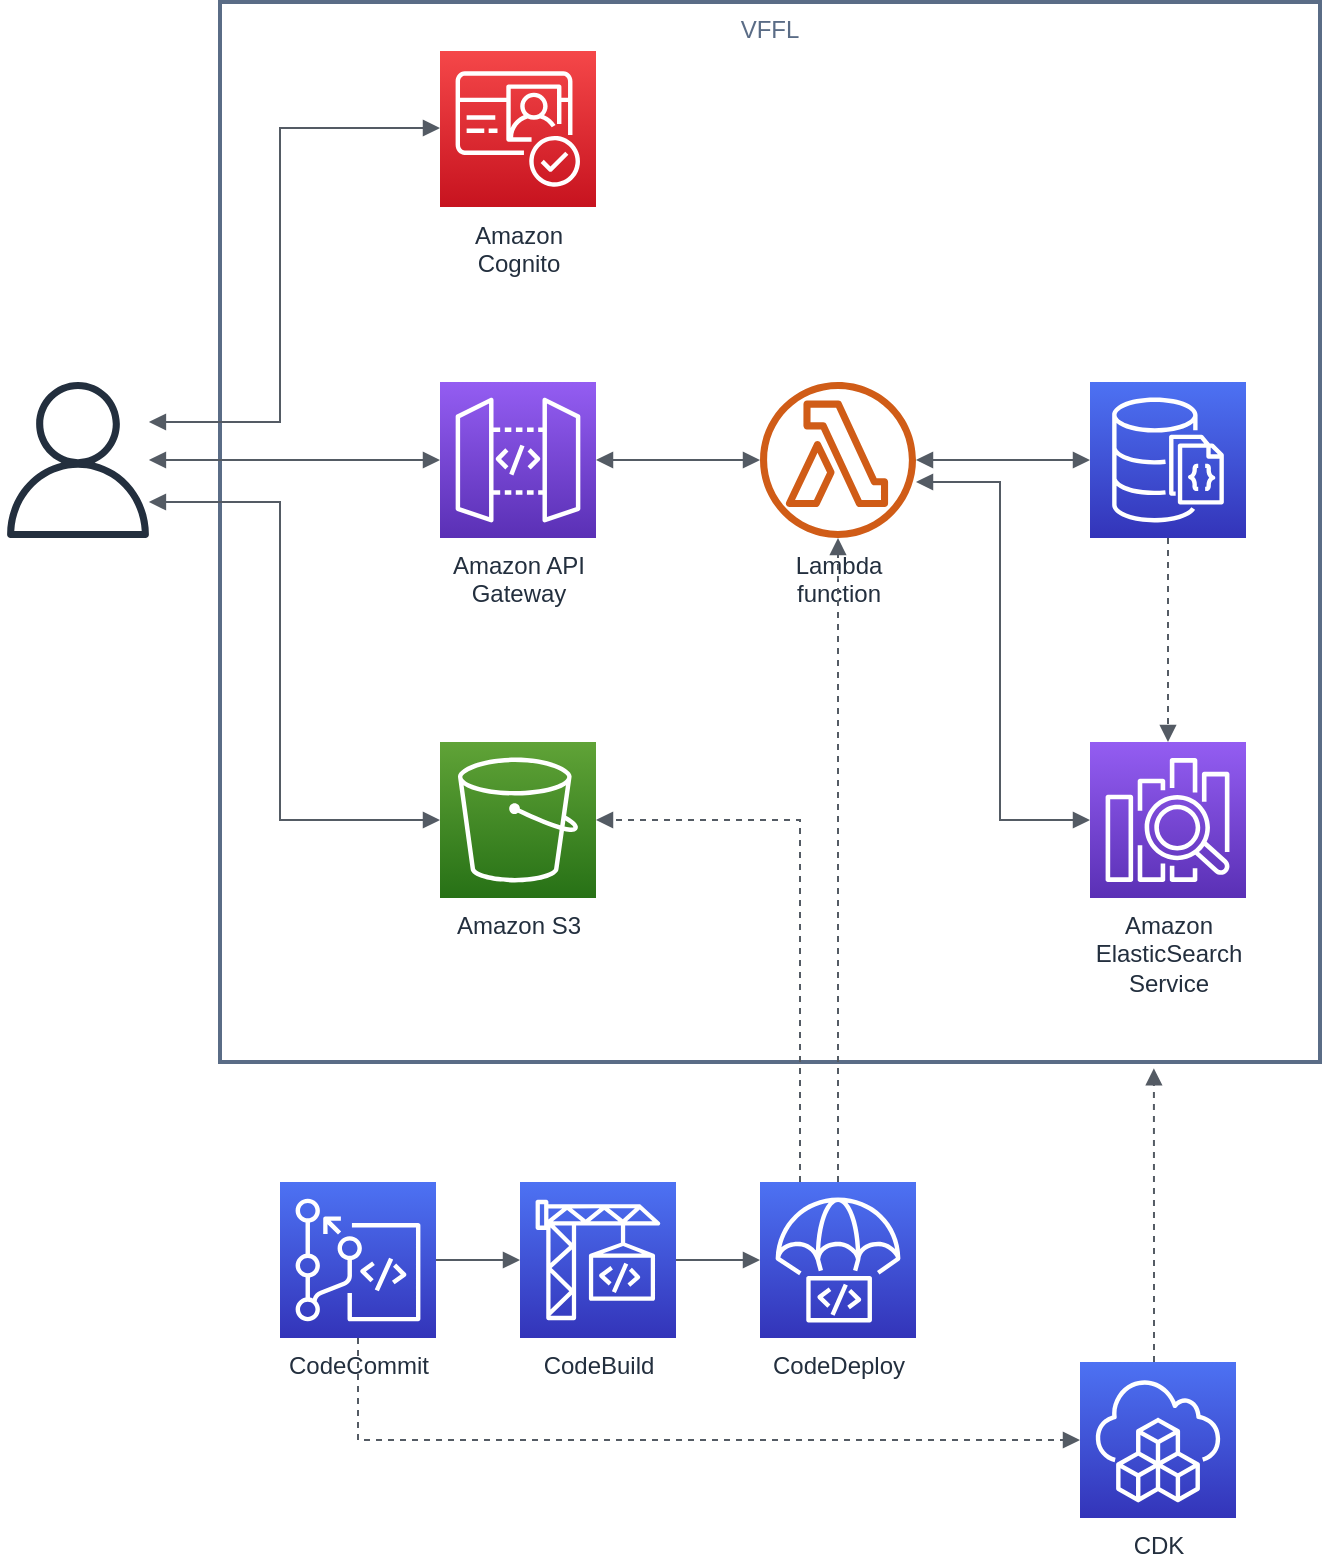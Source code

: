 <mxfile version="14.1.3" type="github">
  <diagram id="Ht1M8jgEwFfnCIfOTk4-" name="Page-1">
    <mxGraphModel dx="1286" dy="857" grid="1" gridSize="10" guides="1" tooltips="1" connect="1" arrows="1" fold="1" page="1" pageScale="1" pageWidth="1169" pageHeight="827" math="0" shadow="0">
      <root>
        <mxCell id="0" />
        <mxCell id="1" parent="0" />
        <mxCell id="Rv1QnF7w-KIQ6DWg-XOY-30" value="VFFL" style="fillColor=none;strokeColor=#5A6C86;verticalAlign=top;fontStyle=0;fontColor=#5A6C86;strokeWidth=2;" vertex="1" parent="1">
          <mxGeometry x="150" y="50" width="550" height="530" as="geometry" />
        </mxCell>
        <mxCell id="UEzPUAAOIrF-is8g5C7q-111" value="Amazon &lt;br&gt;Cognito" style="outlineConnect=0;fontColor=#232F3E;gradientColor=#F54749;gradientDirection=north;fillColor=#C7131F;strokeColor=#ffffff;dashed=0;verticalLabelPosition=bottom;verticalAlign=top;align=center;html=1;fontSize=12;fontStyle=0;aspect=fixed;shape=mxgraph.aws4.resourceIcon;resIcon=mxgraph.aws4.cognito;labelBackgroundColor=#ffffff;" parent="1" vertex="1">
          <mxGeometry x="260" y="74.5" width="78" height="78" as="geometry" />
        </mxCell>
        <mxCell id="UEzPUAAOIrF-is8g5C7q-114" value="Amazon API&lt;br&gt;Gateway&lt;br&gt;" style="outlineConnect=0;fontColor=#232F3E;gradientColor=#945DF2;gradientDirection=north;fillColor=#5A30B5;strokeColor=#ffffff;dashed=0;verticalLabelPosition=bottom;verticalAlign=top;align=center;html=1;fontSize=12;fontStyle=0;aspect=fixed;shape=mxgraph.aws4.resourceIcon;resIcon=mxgraph.aws4.api_gateway;labelBackgroundColor=#ffffff;" parent="1" vertex="1">
          <mxGeometry x="260" y="240" width="78" height="78" as="geometry" />
        </mxCell>
        <mxCell id="UEzPUAAOIrF-is8g5C7q-115" value="Lambda&lt;br&gt;function" style="outlineConnect=0;fontColor=#232F3E;gradientColor=none;fillColor=#D05C17;strokeColor=none;dashed=0;verticalLabelPosition=bottom;verticalAlign=top;align=center;html=1;fontSize=12;fontStyle=0;aspect=fixed;pointerEvents=1;shape=mxgraph.aws4.lambda_function;labelBackgroundColor=#ffffff;" parent="1" vertex="1">
          <mxGeometry x="420" y="240" width="78" height="78" as="geometry" />
        </mxCell>
        <mxCell id="UEzPUAAOIrF-is8g5C7q-116" value="Amazon S3" style="outlineConnect=0;fontColor=#232F3E;gradientColor=#60A337;gradientDirection=north;fillColor=#277116;strokeColor=#ffffff;dashed=0;verticalLabelPosition=bottom;verticalAlign=top;align=center;html=1;fontSize=12;fontStyle=0;aspect=fixed;shape=mxgraph.aws4.resourceIcon;resIcon=mxgraph.aws4.s3;labelBackgroundColor=#ffffff;" parent="1" vertex="1">
          <mxGeometry x="260.0" y="420" width="78" height="78" as="geometry" />
        </mxCell>
        <mxCell id="UEzPUAAOIrF-is8g5C7q-120" value="Amazon&lt;br&gt;ElasticSearch&lt;br&gt;Service&lt;br&gt;" style="outlineConnect=0;fontColor=#232F3E;gradientColor=#945DF2;gradientDirection=north;fillColor=#5A30B5;strokeColor=#ffffff;dashed=0;verticalLabelPosition=bottom;verticalAlign=top;align=center;html=1;fontSize=12;fontStyle=0;aspect=fixed;shape=mxgraph.aws4.resourceIcon;resIcon=mxgraph.aws4.elasticsearch_service;labelBackgroundColor=#ffffff;" parent="1" vertex="1">
          <mxGeometry x="585.0" y="420" width="78" height="78" as="geometry" />
        </mxCell>
        <mxCell id="Rv1QnF7w-KIQ6DWg-XOY-1" value="" style="outlineConnect=0;fontColor=#232F3E;gradientColor=none;fillColor=#232F3E;strokeColor=none;dashed=0;verticalLabelPosition=bottom;verticalAlign=top;align=center;html=1;fontSize=12;fontStyle=0;aspect=fixed;pointerEvents=1;shape=mxgraph.aws4.user;" vertex="1" parent="1">
          <mxGeometry x="40" y="240" width="78" height="78" as="geometry" />
        </mxCell>
        <mxCell id="Rv1QnF7w-KIQ6DWg-XOY-6" value="" style="outlineConnect=0;fontColor=#232F3E;gradientColor=#4D72F3;gradientDirection=north;fillColor=#3334B9;strokeColor=#ffffff;dashed=0;verticalLabelPosition=bottom;verticalAlign=top;align=center;html=1;fontSize=12;fontStyle=0;aspect=fixed;shape=mxgraph.aws4.resourceIcon;resIcon=mxgraph.aws4.documentdb_with_mongodb_compatibility;" vertex="1" parent="1">
          <mxGeometry x="585" y="240" width="78" height="78" as="geometry" />
        </mxCell>
        <mxCell id="Rv1QnF7w-KIQ6DWg-XOY-12" value="CodeCommit" style="outlineConnect=0;fontColor=#232F3E;gradientColor=#4D72F3;gradientDirection=north;fillColor=#3334B9;strokeColor=#ffffff;dashed=0;verticalLabelPosition=bottom;verticalAlign=top;align=center;html=1;fontSize=12;fontStyle=0;aspect=fixed;shape=mxgraph.aws4.resourceIcon;resIcon=mxgraph.aws4.codecommit;" vertex="1" parent="1">
          <mxGeometry x="180" y="640" width="78" height="78" as="geometry" />
        </mxCell>
        <mxCell id="Rv1QnF7w-KIQ6DWg-XOY-13" value="CodeBuild" style="outlineConnect=0;fontColor=#232F3E;gradientColor=#4D72F3;gradientDirection=north;fillColor=#3334B9;strokeColor=#ffffff;dashed=0;verticalLabelPosition=bottom;verticalAlign=top;align=center;html=1;fontSize=12;fontStyle=0;aspect=fixed;shape=mxgraph.aws4.resourceIcon;resIcon=mxgraph.aws4.codebuild;" vertex="1" parent="1">
          <mxGeometry x="300" y="640" width="78" height="78" as="geometry" />
        </mxCell>
        <mxCell id="Rv1QnF7w-KIQ6DWg-XOY-14" value="CodeDeploy" style="outlineConnect=0;fontColor=#232F3E;gradientColor=#4D72F3;gradientDirection=north;fillColor=#3334B9;strokeColor=#ffffff;dashed=0;verticalLabelPosition=bottom;verticalAlign=top;align=center;html=1;fontSize=12;fontStyle=0;aspect=fixed;shape=mxgraph.aws4.resourceIcon;resIcon=mxgraph.aws4.codedeploy;" vertex="1" parent="1">
          <mxGeometry x="420" y="640" width="78" height="78" as="geometry" />
        </mxCell>
        <mxCell id="Rv1QnF7w-KIQ6DWg-XOY-15" value="CDK" style="outlineConnect=0;fontColor=#232F3E;gradientColor=#4D72F3;gradientDirection=north;fillColor=#3334B9;strokeColor=#ffffff;dashed=0;verticalLabelPosition=bottom;verticalAlign=top;align=center;html=1;fontSize=12;fontStyle=0;aspect=fixed;shape=mxgraph.aws4.resourceIcon;resIcon=mxgraph.aws4.cloud_development_kit;" vertex="1" parent="1">
          <mxGeometry x="580" y="730" width="78" height="78" as="geometry" />
        </mxCell>
        <mxCell id="Rv1QnF7w-KIQ6DWg-XOY-16" value="" style="edgeStyle=orthogonalEdgeStyle;html=1;endArrow=block;elbow=vertical;startArrow=none;endFill=1;strokeColor=#545B64;rounded=0;" edge="1" parent="1" source="Rv1QnF7w-KIQ6DWg-XOY-12" target="Rv1QnF7w-KIQ6DWg-XOY-13">
          <mxGeometry width="100" relative="1" as="geometry">
            <mxPoint x="560" y="390" as="sourcePoint" />
            <mxPoint x="660" y="390" as="targetPoint" />
          </mxGeometry>
        </mxCell>
        <mxCell id="Rv1QnF7w-KIQ6DWg-XOY-17" value="" style="edgeStyle=orthogonalEdgeStyle;html=1;endArrow=block;elbow=vertical;startArrow=none;endFill=1;strokeColor=#545B64;rounded=0;" edge="1" parent="1" source="Rv1QnF7w-KIQ6DWg-XOY-13" target="Rv1QnF7w-KIQ6DWg-XOY-14">
          <mxGeometry width="100" relative="1" as="geometry">
            <mxPoint x="460" y="590" as="sourcePoint" />
            <mxPoint x="560" y="590" as="targetPoint" />
          </mxGeometry>
        </mxCell>
        <mxCell id="Rv1QnF7w-KIQ6DWg-XOY-18" value="" style="edgeStyle=orthogonalEdgeStyle;html=1;endArrow=block;elbow=vertical;startArrow=none;endFill=1;strokeColor=#545B64;rounded=0;dashed=1;" edge="1" parent="1" source="Rv1QnF7w-KIQ6DWg-XOY-14" target="UEzPUAAOIrF-is8g5C7q-115">
          <mxGeometry width="100" relative="1" as="geometry">
            <mxPoint x="580" y="390" as="sourcePoint" />
            <mxPoint x="680" y="390" as="targetPoint" />
          </mxGeometry>
        </mxCell>
        <mxCell id="Rv1QnF7w-KIQ6DWg-XOY-19" value="" style="edgeStyle=orthogonalEdgeStyle;html=1;endArrow=block;elbow=vertical;startArrow=none;endFill=1;strokeColor=#545B64;rounded=0;dashed=1;" edge="1" parent="1" source="Rv1QnF7w-KIQ6DWg-XOY-14" target="UEzPUAAOIrF-is8g5C7q-116">
          <mxGeometry width="100" relative="1" as="geometry">
            <mxPoint x="580" y="390" as="sourcePoint" />
            <mxPoint x="680" y="390" as="targetPoint" />
            <Array as="points">
              <mxPoint x="440" y="459" />
            </Array>
          </mxGeometry>
        </mxCell>
        <mxCell id="Rv1QnF7w-KIQ6DWg-XOY-23" value="" style="edgeStyle=orthogonalEdgeStyle;html=1;endArrow=block;elbow=vertical;startArrow=block;startFill=1;endFill=1;strokeColor=#545B64;rounded=0;" edge="1" parent="1" source="Rv1QnF7w-KIQ6DWg-XOY-1" target="UEzPUAAOIrF-is8g5C7q-114">
          <mxGeometry width="100" relative="1" as="geometry">
            <mxPoint x="530.0" y="157.5" as="sourcePoint" />
            <mxPoint x="630.0" y="157.5" as="targetPoint" />
          </mxGeometry>
        </mxCell>
        <mxCell id="Rv1QnF7w-KIQ6DWg-XOY-24" value="" style="edgeStyle=orthogonalEdgeStyle;html=1;endArrow=block;elbow=vertical;startArrow=block;startFill=1;endFill=1;strokeColor=#545B64;rounded=0;" edge="1" parent="1" source="Rv1QnF7w-KIQ6DWg-XOY-1" target="UEzPUAAOIrF-is8g5C7q-111">
          <mxGeometry width="100" relative="1" as="geometry">
            <mxPoint x="540.0" y="170" as="sourcePoint" />
            <mxPoint x="640.0" y="170" as="targetPoint" />
            <Array as="points">
              <mxPoint x="180" y="260" />
              <mxPoint x="180" y="113" />
            </Array>
          </mxGeometry>
        </mxCell>
        <mxCell id="Rv1QnF7w-KIQ6DWg-XOY-25" value="" style="edgeStyle=orthogonalEdgeStyle;html=1;endArrow=block;elbow=vertical;startArrow=block;startFill=1;endFill=1;strokeColor=#545B64;rounded=0;" edge="1" parent="1" source="Rv1QnF7w-KIQ6DWg-XOY-1" target="UEzPUAAOIrF-is8g5C7q-116">
          <mxGeometry width="100" relative="1" as="geometry">
            <mxPoint x="550.0" y="180" as="sourcePoint" />
            <mxPoint x="650.0" y="180" as="targetPoint" />
            <Array as="points">
              <mxPoint x="180" y="300" />
              <mxPoint x="180" y="459" />
            </Array>
          </mxGeometry>
        </mxCell>
        <mxCell id="Rv1QnF7w-KIQ6DWg-XOY-26" value="" style="edgeStyle=orthogonalEdgeStyle;html=1;endArrow=block;elbow=vertical;startArrow=block;startFill=1;endFill=1;strokeColor=#545B64;rounded=0;" edge="1" parent="1" source="UEzPUAAOIrF-is8g5C7q-114" target="UEzPUAAOIrF-is8g5C7q-115">
          <mxGeometry width="100" relative="1" as="geometry">
            <mxPoint x="560.0" y="187.5" as="sourcePoint" />
            <mxPoint x="460" y="278.5" as="targetPoint" />
          </mxGeometry>
        </mxCell>
        <mxCell id="Rv1QnF7w-KIQ6DWg-XOY-27" value="" style="edgeStyle=orthogonalEdgeStyle;html=1;endArrow=block;elbow=vertical;startArrow=block;startFill=1;endFill=1;strokeColor=#545B64;rounded=0;" edge="1" parent="1" source="UEzPUAAOIrF-is8g5C7q-115" target="Rv1QnF7w-KIQ6DWg-XOY-6">
          <mxGeometry width="100" relative="1" as="geometry">
            <mxPoint x="570.0" y="197.5" as="sourcePoint" />
            <mxPoint x="670.0" y="197.5" as="targetPoint" />
          </mxGeometry>
        </mxCell>
        <mxCell id="Rv1QnF7w-KIQ6DWg-XOY-28" value="" style="edgeStyle=orthogonalEdgeStyle;html=1;endArrow=block;elbow=vertical;startArrow=block;startFill=1;endFill=1;strokeColor=#545B64;rounded=0;" edge="1" parent="1" source="UEzPUAAOIrF-is8g5C7q-115" target="UEzPUAAOIrF-is8g5C7q-120">
          <mxGeometry width="100" relative="1" as="geometry">
            <mxPoint x="580.0" y="210" as="sourcePoint" />
            <mxPoint x="680.0" y="210" as="targetPoint" />
            <Array as="points">
              <mxPoint x="540" y="290" />
              <mxPoint x="540" y="459" />
            </Array>
          </mxGeometry>
        </mxCell>
        <mxCell id="Rv1QnF7w-KIQ6DWg-XOY-29" value="" style="edgeStyle=orthogonalEdgeStyle;html=1;endArrow=block;elbow=vertical;startArrow=none;endFill=1;strokeColor=#545B64;rounded=0;dashed=1;" edge="1" parent="1" source="Rv1QnF7w-KIQ6DWg-XOY-6" target="UEzPUAAOIrF-is8g5C7q-120">
          <mxGeometry width="100" relative="1" as="geometry">
            <mxPoint x="469" y="650" as="sourcePoint" />
            <mxPoint x="348" y="469.0" as="targetPoint" />
            <Array as="points">
              <mxPoint x="624" y="370" />
              <mxPoint x="624" y="370" />
            </Array>
          </mxGeometry>
        </mxCell>
        <mxCell id="Rv1QnF7w-KIQ6DWg-XOY-31" value="" style="edgeStyle=orthogonalEdgeStyle;html=1;endArrow=block;elbow=vertical;startArrow=none;endFill=1;strokeColor=#545B64;rounded=0;dashed=1;" edge="1" parent="1" source="Rv1QnF7w-KIQ6DWg-XOY-12" target="Rv1QnF7w-KIQ6DWg-XOY-15">
          <mxGeometry width="100" relative="1" as="geometry">
            <mxPoint x="268" y="689.0" as="sourcePoint" />
            <mxPoint x="310.0" y="689.0" as="targetPoint" />
            <Array as="points">
              <mxPoint x="219" y="769" />
            </Array>
          </mxGeometry>
        </mxCell>
        <mxCell id="Rv1QnF7w-KIQ6DWg-XOY-34" value="" style="edgeStyle=orthogonalEdgeStyle;html=1;endArrow=block;elbow=vertical;startArrow=none;endFill=1;strokeColor=#545B64;rounded=0;dashed=1;entryX=0.849;entryY=1.006;entryDx=0;entryDy=0;entryPerimeter=0;" edge="1" parent="1" source="Rv1QnF7w-KIQ6DWg-XOY-15" target="Rv1QnF7w-KIQ6DWg-XOY-30">
          <mxGeometry width="100" relative="1" as="geometry">
            <mxPoint x="469.0" y="650" as="sourcePoint" />
            <mxPoint x="469.0" y="328" as="targetPoint" />
            <Array as="points">
              <mxPoint x="617" y="670" />
              <mxPoint x="617" y="670" />
            </Array>
          </mxGeometry>
        </mxCell>
      </root>
    </mxGraphModel>
  </diagram>
</mxfile>
